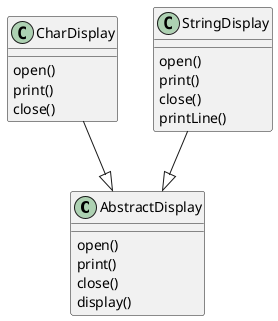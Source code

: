 @startuml

class AbstractDisplay{
open()
print()
close()
display()
}

class CharDisplay{
open()
print()
close()
}

class StringDisplay{
open()
print()
close()
printLine()
}

CharDisplay --|>AbstractDisplay
StringDisplay --|>AbstractDisplay

@enduml